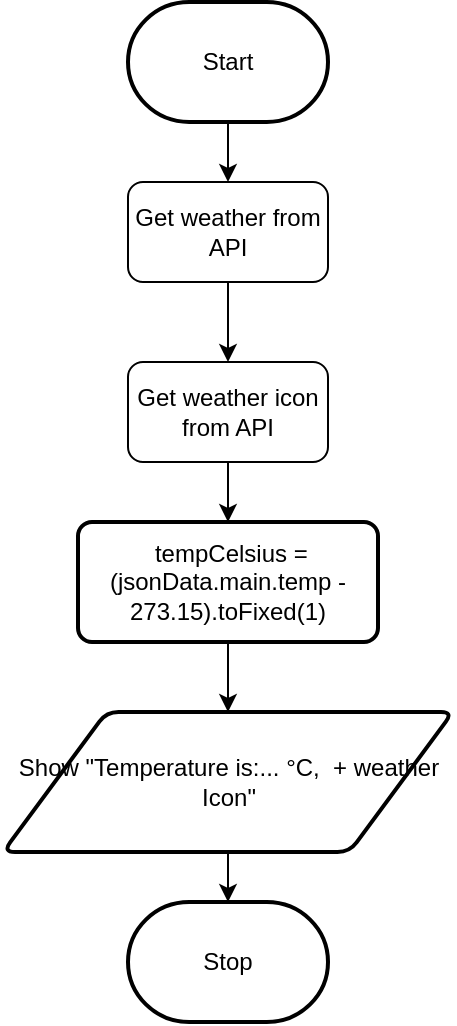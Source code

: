 <mxfile>
    <diagram id="HIP3nbAZw_EuaXWnEj3U" name="Page-1">
        <mxGraphModel dx="190" dy="280" grid="1" gridSize="10" guides="1" tooltips="1" connect="1" arrows="1" fold="1" page="1" pageScale="1" pageWidth="850" pageHeight="1100" math="0" shadow="0">
            <root>
                <mxCell id="0"/>
                <mxCell id="1" parent="0"/>
                <mxCell id="41" value="" style="edgeStyle=none;html=1;" parent="1" source="39" target="40" edge="1">
                    <mxGeometry relative="1" as="geometry"/>
                </mxCell>
                <mxCell id="31" value="Start" style="strokeWidth=2;html=1;shape=mxgraph.flowchart.terminator;whiteSpace=wrap;" parent="1" vertex="1">
                    <mxGeometry x="330" y="160" width="100" height="60" as="geometry"/>
                </mxCell>
                <mxCell id="32" value="Stop" style="strokeWidth=2;html=1;shape=mxgraph.flowchart.terminator;whiteSpace=wrap;" parent="1" vertex="1">
                    <mxGeometry x="330" y="610" width="100" height="60" as="geometry"/>
                </mxCell>
                <mxCell id="33" style="edgeStyle=none;html=1;exitX=0.5;exitY=1;exitDx=0;exitDy=0;entryX=0.5;entryY=0;entryDx=0;entryDy=0;" parent="1" target="38" edge="1">
                    <mxGeometry relative="1" as="geometry">
                        <mxPoint x="380.0" y="380" as="sourcePoint"/>
                    </mxGeometry>
                </mxCell>
                <mxCell id="35" style="shape=connector;rounded=0;html=1;exitX=0.5;exitY=1;exitDx=0;exitDy=0;strokeColor=default;align=center;verticalAlign=middle;fontFamily=Helvetica;fontSize=11;fontColor=default;labelBackgroundColor=default;endArrow=classic;" parent="1" source="36" target="32" edge="1">
                    <mxGeometry relative="1" as="geometry"/>
                </mxCell>
                <mxCell id="36" value="Show &quot;Temperature is:...&amp;nbsp;°C,&amp;nbsp; + weather Icon&quot;" style="shape=parallelogram;html=1;strokeWidth=2;perimeter=parallelogramPerimeter;whiteSpace=wrap;rounded=1;arcSize=12;size=0.23;" parent="1" vertex="1">
                    <mxGeometry x="267.5" y="515" width="225" height="70" as="geometry"/>
                </mxCell>
                <mxCell id="37" style="edgeStyle=none;html=1;exitX=0.5;exitY=1;exitDx=0;exitDy=0;entryX=0.5;entryY=0;entryDx=0;entryDy=0;" parent="1" source="38" target="36" edge="1">
                    <mxGeometry relative="1" as="geometry"/>
                </mxCell>
                <mxCell id="38" value="&lt;div&gt;&lt;font color=&quot;#000000&quot;&gt;&amp;nbsp;tempCelsius = (jsonData.main.temp - 273.15).toFixed(1)&lt;/font&gt;&lt;/div&gt;" style="rounded=1;whiteSpace=wrap;html=1;absoluteArcSize=1;arcSize=14;strokeWidth=2;" parent="1" vertex="1">
                    <mxGeometry x="305" y="420" width="150" height="60" as="geometry"/>
                </mxCell>
                <mxCell id="40" value="Get weather icon&lt;div&gt;from API&lt;/div&gt;" style="html=1;dashed=0;whiteSpace=wrap;rounded=1;" parent="1" vertex="1">
                    <mxGeometry x="330" y="340" width="100" height="50" as="geometry"/>
                </mxCell>
                <mxCell id="43" value="" style="edgeStyle=none;html=1;" parent="1" source="31" target="39" edge="1">
                    <mxGeometry relative="1" as="geometry">
                        <mxPoint x="380" y="240" as="sourcePoint"/>
                        <mxPoint x="380" y="320" as="targetPoint"/>
                    </mxGeometry>
                </mxCell>
                <mxCell id="39" value="Get weather from API" style="html=1;dashed=0;whiteSpace=wrap;rounded=1;" parent="1" vertex="1">
                    <mxGeometry x="330" y="250" width="100" height="50" as="geometry"/>
                </mxCell>
            </root>
        </mxGraphModel>
    </diagram>
</mxfile>